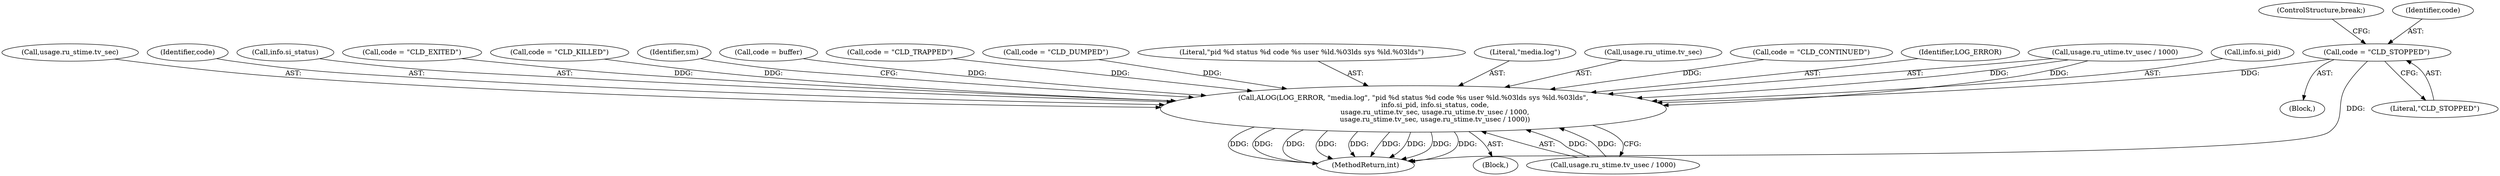 digraph "0_Android_6fdee2a83432b3b150d6a34f231c4e2f7353c01e@pointer" {
"1000200" [label="(Call,code = \"CLD_STOPPED\")"];
"1000232" [label="(Call,ALOG(LOG_ERROR, \"media.log\", \"pid %d status %d code %s user %ld.%03lds sys %ld.%03lds\",\n                    info.si_pid, info.si_status, code,\n                    usage.ru_utime.tv_sec, usage.ru_utime.tv_usec / 1000,\n                    usage.ru_stime.tv_sec, usage.ru_stime.tv_usec / 1000))"];
"1000334" [label="(MethodReturn,int)"];
"1000205" [label="(Call,code = \"CLD_TRAPPED\")"];
"1000150" [label="(Block,)"];
"1000203" [label="(ControlStructure,break;)"];
"1000195" [label="(Call,code = \"CLD_DUMPED\")"];
"1000235" [label="(Literal,\"pid %d status %d code %s user %ld.%03lds sys %ld.%03lds\")"];
"1000234" [label="(Literal,\"media.log\")"];
"1000243" [label="(Call,usage.ru_utime.tv_sec)"];
"1000201" [label="(Identifier,code)"];
"1000232" [label="(Call,ALOG(LOG_ERROR, \"media.log\", \"pid %d status %d code %s user %ld.%03lds sys %ld.%03lds\",\n                    info.si_pid, info.si_status, code,\n                    usage.ru_utime.tv_sec, usage.ru_utime.tv_usec / 1000,\n                    usage.ru_stime.tv_sec, usage.ru_stime.tv_usec / 1000))"];
"1000210" [label="(Call,code = \"CLD_CONTINUED\")"];
"1000233" [label="(Identifier,LOG_ERROR)"];
"1000248" [label="(Call,usage.ru_utime.tv_usec / 1000)"];
"1000260" [label="(Call,usage.ru_stime.tv_usec / 1000)"];
"1000236" [label="(Call,info.si_pid)"];
"1000202" [label="(Literal,\"CLD_STOPPED\")"];
"1000255" [label="(Call,usage.ru_stime.tv_sec)"];
"1000242" [label="(Identifier,code)"];
"1000239" [label="(Call,info.si_status)"];
"1000185" [label="(Call,code = \"CLD_EXITED\")"];
"1000190" [label="(Call,code = \"CLD_KILLED\")"];
"1000269" [label="(Identifier,sm)"];
"1000223" [label="(Call,code = buffer)"];
"1000200" [label="(Call,code = \"CLD_STOPPED\")"];
"1000183" [label="(Block,)"];
"1000200" -> "1000183"  [label="AST: "];
"1000200" -> "1000202"  [label="CFG: "];
"1000201" -> "1000200"  [label="AST: "];
"1000202" -> "1000200"  [label="AST: "];
"1000203" -> "1000200"  [label="CFG: "];
"1000200" -> "1000334"  [label="DDG: "];
"1000200" -> "1000232"  [label="DDG: "];
"1000232" -> "1000150"  [label="AST: "];
"1000232" -> "1000260"  [label="CFG: "];
"1000233" -> "1000232"  [label="AST: "];
"1000234" -> "1000232"  [label="AST: "];
"1000235" -> "1000232"  [label="AST: "];
"1000236" -> "1000232"  [label="AST: "];
"1000239" -> "1000232"  [label="AST: "];
"1000242" -> "1000232"  [label="AST: "];
"1000243" -> "1000232"  [label="AST: "];
"1000248" -> "1000232"  [label="AST: "];
"1000255" -> "1000232"  [label="AST: "];
"1000260" -> "1000232"  [label="AST: "];
"1000269" -> "1000232"  [label="CFG: "];
"1000232" -> "1000334"  [label="DDG: "];
"1000232" -> "1000334"  [label="DDG: "];
"1000232" -> "1000334"  [label="DDG: "];
"1000232" -> "1000334"  [label="DDG: "];
"1000232" -> "1000334"  [label="DDG: "];
"1000232" -> "1000334"  [label="DDG: "];
"1000232" -> "1000334"  [label="DDG: "];
"1000232" -> "1000334"  [label="DDG: "];
"1000232" -> "1000334"  [label="DDG: "];
"1000185" -> "1000232"  [label="DDG: "];
"1000205" -> "1000232"  [label="DDG: "];
"1000190" -> "1000232"  [label="DDG: "];
"1000210" -> "1000232"  [label="DDG: "];
"1000195" -> "1000232"  [label="DDG: "];
"1000223" -> "1000232"  [label="DDG: "];
"1000248" -> "1000232"  [label="DDG: "];
"1000248" -> "1000232"  [label="DDG: "];
"1000260" -> "1000232"  [label="DDG: "];
"1000260" -> "1000232"  [label="DDG: "];
}
